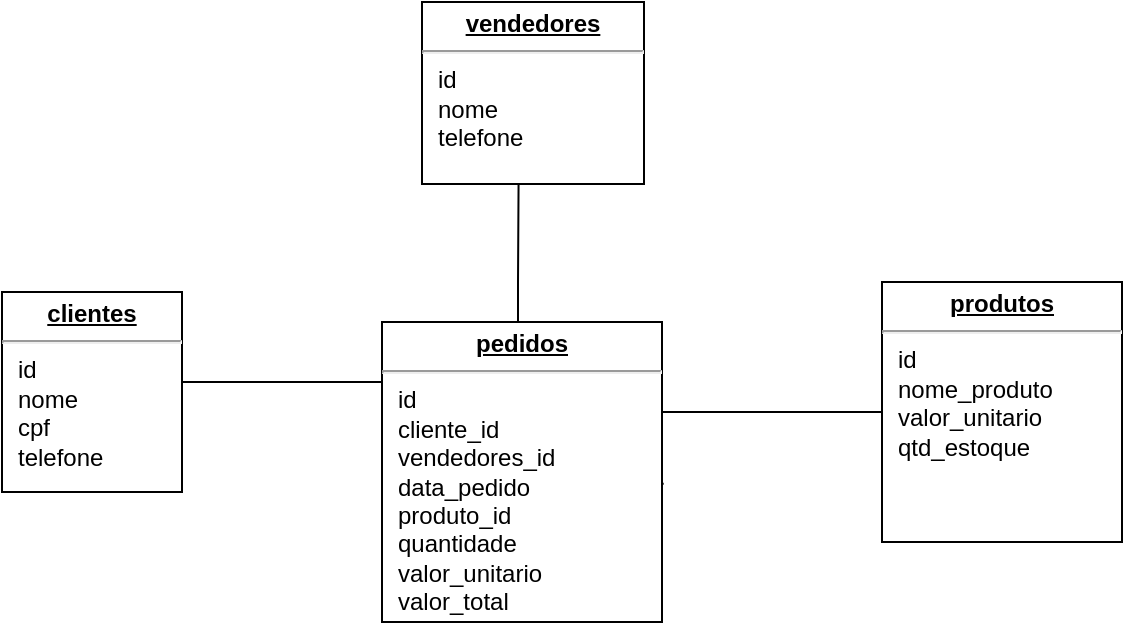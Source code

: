 <mxfile version="13.7.5" type="github"><diagram name="Page-1" id="a7904f86-f2b4-8e86-fa97-74104820619b"><mxGraphModel dx="1185" dy="635" grid="1" gridSize="10" guides="1" tooltips="1" connect="1" arrows="1" fold="1" page="1" pageScale="1" pageWidth="1100" pageHeight="850" background="#ffffff" math="0" shadow="0"><root><mxCell id="0"/><mxCell id="1" parent="0"/><mxCell id="qRQ8tvCsQeiprdLsktPe-4" style="edgeStyle=orthogonalEdgeStyle;rounded=0;orthogonalLoop=1;jettySize=auto;html=1;entryX=1.006;entryY=0.539;entryDx=0;entryDy=0;entryPerimeter=0;endArrow=none;endFill=0;" edge="1" parent="1" source="24794b860abc3c2d-1" target="24794b860abc3c2d-16"><mxGeometry relative="1" as="geometry"><Array as="points"><mxPoint x="225" y="370"/><mxPoint x="370" y="370"/><mxPoint x="370" y="411"/></Array></mxGeometry></mxCell><mxCell id="24794b860abc3c2d-1" value="&lt;p style=&quot;margin: 0px ; margin-top: 4px ; text-align: center ; text-decoration: underline&quot;&gt;&lt;b&gt;clientes&lt;/b&gt;&lt;/p&gt;&lt;hr&gt;&lt;p style=&quot;margin: 0px ; margin-left: 8px&quot;&gt;id&lt;/p&gt;&lt;p style=&quot;margin: 0px ; margin-left: 8px&quot;&gt;nome&lt;/p&gt;&lt;p style=&quot;margin: 0px ; margin-left: 8px&quot;&gt;cpf&lt;/p&gt;&lt;p style=&quot;margin: 0px ; margin-left: 8px&quot;&gt;telefone&lt;br&gt;&lt;br&gt;&lt;/p&gt;" style="verticalAlign=top;align=left;overflow=fill;fontSize=12;fontFamily=Helvetica;html=1;rounded=0;shadow=0;comic=0;labelBackgroundColor=none;strokeWidth=1" parent="1" vertex="1"><mxGeometry x="150" y="325" width="90" height="100" as="geometry"/></mxCell><mxCell id="qRQ8tvCsQeiprdLsktPe-5" style="edgeStyle=orthogonalEdgeStyle;rounded=0;orthogonalLoop=1;jettySize=auto;html=1;entryX=0.435;entryY=0.989;entryDx=0;entryDy=0;entryPerimeter=0;endArrow=none;endFill=0;" edge="1" parent="1" source="24794b860abc3c2d-16" target="24794b860abc3c2d-21"><mxGeometry relative="1" as="geometry"><Array as="points"><mxPoint x="408" y="320"/><mxPoint x="408" y="320"/></Array></mxGeometry></mxCell><mxCell id="24794b860abc3c2d-16" value="&lt;p style=&quot;margin: 0px ; margin-top: 4px ; text-align: center ; text-decoration: underline&quot;&gt;&lt;b&gt;pedidos&lt;/b&gt;&lt;/p&gt;&lt;hr&gt;&lt;p style=&quot;margin: 0px ; margin-left: 8px&quot;&gt;id&lt;/p&gt;&lt;p style=&quot;margin: 0px ; margin-left: 8px&quot;&gt;cliente_id&lt;/p&gt;&lt;p style=&quot;margin: 0px ; margin-left: 8px&quot;&gt;vendedores_id&lt;/p&gt;&lt;p style=&quot;margin: 0px ; margin-left: 8px&quot;&gt;data_pedido&lt;/p&gt;&lt;p style=&quot;margin: 0px ; margin-left: 8px&quot;&gt;produto_id&lt;/p&gt;&lt;p style=&quot;margin: 0px ; margin-left: 8px&quot;&gt;quantidade&lt;/p&gt;&lt;p style=&quot;margin: 0px ; margin-left: 8px&quot;&gt;valor_unitario&lt;/p&gt;&lt;p style=&quot;margin: 0px ; margin-left: 8px&quot;&gt;valor_total&lt;/p&gt;" style="verticalAlign=top;align=left;overflow=fill;fontSize=12;fontFamily=Helvetica;html=1;rounded=0;shadow=0;comic=0;labelBackgroundColor=none;strokeWidth=1" parent="1" vertex="1"><mxGeometry x="340" y="340" width="140" height="150" as="geometry"/></mxCell><mxCell id="24794b860abc3c2d-21" value="&lt;p style=&quot;margin: 0px ; margin-top: 4px ; text-align: center ; text-decoration: underline&quot;&gt;&lt;b&gt;vendedores&lt;/b&gt;&lt;/p&gt;&lt;hr&gt;&lt;p style=&quot;margin: 0px ; margin-left: 8px&quot;&gt;id&lt;/p&gt;&lt;p style=&quot;margin: 0px ; margin-left: 8px&quot;&gt;nome&lt;/p&gt;&lt;p style=&quot;margin: 0px ; margin-left: 8px&quot;&gt;telefone&lt;/p&gt;" style="verticalAlign=top;align=left;overflow=fill;fontSize=12;fontFamily=Helvetica;html=1;rounded=0;shadow=0;comic=0;labelBackgroundColor=none;strokeWidth=1" parent="1" vertex="1"><mxGeometry x="360" y="180" width="111" height="91" as="geometry"/></mxCell><mxCell id="qRQ8tvCsQeiprdLsktPe-6" style="edgeStyle=orthogonalEdgeStyle;rounded=0;orthogonalLoop=1;jettySize=auto;html=1;entryX=1;entryY=0.3;entryDx=0;entryDy=0;entryPerimeter=0;endArrow=none;endFill=0;" edge="1" parent="1" source="24794b860abc3c2d-25" target="24794b860abc3c2d-16"><mxGeometry relative="1" as="geometry"/></mxCell><mxCell id="24794b860abc3c2d-25" value="&lt;p style=&quot;margin: 0px ; margin-top: 4px ; text-align: center ; text-decoration: underline&quot;&gt;&lt;b&gt;produtos&lt;/b&gt;&lt;/p&gt;&lt;hr&gt;&lt;p style=&quot;margin: 0px ; margin-left: 8px&quot;&gt;id&lt;/p&gt;&lt;p style=&quot;margin: 0px ; margin-left: 8px&quot;&gt;nome_produto&lt;/p&gt;&lt;p style=&quot;margin: 0px ; margin-left: 8px&quot;&gt;valor_unitario&lt;/p&gt;&lt;p style=&quot;margin: 0px ; margin-left: 8px&quot;&gt;qtd_estoque&lt;/p&gt;" style="verticalAlign=top;align=left;overflow=fill;fontSize=12;fontFamily=Helvetica;html=1;rounded=0;shadow=0;comic=0;labelBackgroundColor=none;strokeWidth=1" parent="1" vertex="1"><mxGeometry x="590" y="320" width="120" height="130" as="geometry"/></mxCell></root></mxGraphModel></diagram></mxfile>